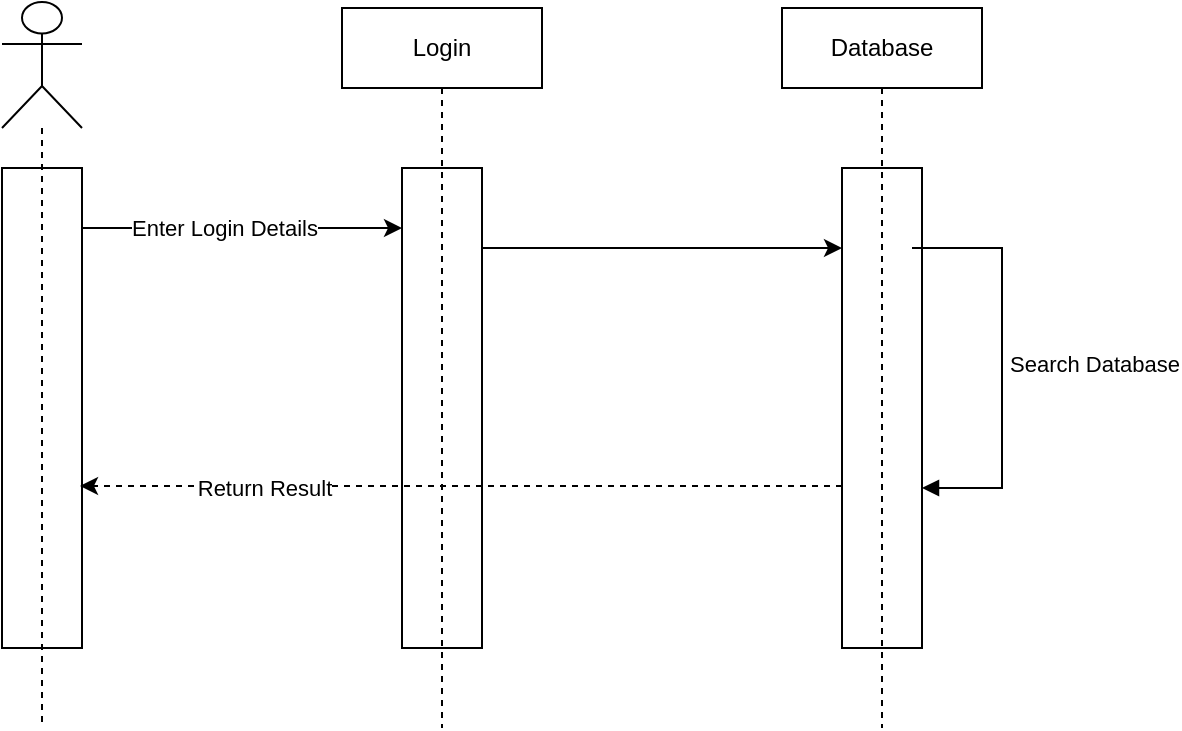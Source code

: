 <mxfile version="21.6.5" type="google">
  <diagram name="Page-1" id="gmC-6dkbiLX87cURXJiX">
    <mxGraphModel grid="1" page="1" gridSize="10" guides="1" tooltips="1" connect="1" arrows="1" fold="1" pageScale="1" pageWidth="850" pageHeight="1100" math="0" shadow="0">
      <root>
        <mxCell id="0" />
        <mxCell id="1" parent="0" />
        <mxCell id="SkODUX6JZ9Hb2z9r3oz_-1" value="" style="html=1;points=[];perimeter=orthogonalPerimeter;outlineConnect=0;targetShapes=umlLifeline;portConstraint=eastwest;newEdgeStyle={&quot;edgeStyle&quot;:&quot;elbowEdgeStyle&quot;,&quot;elbow&quot;:&quot;vertical&quot;,&quot;curved&quot;:0,&quot;rounded&quot;:0};" vertex="1" parent="1">
          <mxGeometry x="80" y="160" width="40" height="240" as="geometry" />
        </mxCell>
        <mxCell id="SkODUX6JZ9Hb2z9r3oz_-2" value="" style="shape=umlLifeline;perimeter=lifelinePerimeter;whiteSpace=wrap;html=1;container=1;dropTarget=0;collapsible=0;recursiveResize=0;outlineConnect=0;portConstraint=eastwest;newEdgeStyle={&quot;edgeStyle&quot;:&quot;elbowEdgeStyle&quot;,&quot;elbow&quot;:&quot;vertical&quot;,&quot;curved&quot;:0,&quot;rounded&quot;:0};participant=umlActor;size=63;" vertex="1" parent="1">
          <mxGeometry x="80" y="77" width="40" height="363" as="geometry" />
        </mxCell>
        <mxCell id="SkODUX6JZ9Hb2z9r3oz_-3" value="" style="html=1;points=[];perimeter=orthogonalPerimeter;outlineConnect=0;targetShapes=umlLifeline;portConstraint=eastwest;newEdgeStyle={&quot;edgeStyle&quot;:&quot;elbowEdgeStyle&quot;,&quot;elbow&quot;:&quot;vertical&quot;,&quot;curved&quot;:0,&quot;rounded&quot;:0};" vertex="1" parent="1">
          <mxGeometry x="280" y="160" width="40" height="240" as="geometry" />
        </mxCell>
        <mxCell id="SkODUX6JZ9Hb2z9r3oz_-4" value="Login" style="shape=umlLifeline;perimeter=lifelinePerimeter;whiteSpace=wrap;html=1;container=1;dropTarget=0;collapsible=0;recursiveResize=0;outlineConnect=0;portConstraint=eastwest;newEdgeStyle={&quot;edgeStyle&quot;:&quot;elbowEdgeStyle&quot;,&quot;elbow&quot;:&quot;vertical&quot;,&quot;curved&quot;:0,&quot;rounded&quot;:0};" vertex="1" parent="1">
          <mxGeometry x="250" y="80" width="100" height="360" as="geometry" />
        </mxCell>
        <mxCell id="SkODUX6JZ9Hb2z9r3oz_-5" value="Database" style="shape=umlLifeline;perimeter=lifelinePerimeter;whiteSpace=wrap;html=1;container=1;dropTarget=0;collapsible=0;recursiveResize=0;outlineConnect=0;portConstraint=eastwest;newEdgeStyle={&quot;edgeStyle&quot;:&quot;elbowEdgeStyle&quot;,&quot;elbow&quot;:&quot;vertical&quot;,&quot;curved&quot;:0,&quot;rounded&quot;:0};" vertex="1" parent="1">
          <mxGeometry x="470" y="80" width="100" height="360" as="geometry" />
        </mxCell>
        <mxCell id="SkODUX6JZ9Hb2z9r3oz_-6" value="" style="html=1;points=[];perimeter=orthogonalPerimeter;outlineConnect=0;targetShapes=umlLifeline;portConstraint=eastwest;newEdgeStyle={&quot;edgeStyle&quot;:&quot;elbowEdgeStyle&quot;,&quot;elbow&quot;:&quot;vertical&quot;,&quot;curved&quot;:0,&quot;rounded&quot;:0};fillColor=none;" vertex="1" parent="SkODUX6JZ9Hb2z9r3oz_-5">
          <mxGeometry x="30" y="80" width="40" height="240" as="geometry" />
        </mxCell>
        <mxCell id="SkODUX6JZ9Hb2z9r3oz_-7" value="Search Database" style="html=1;align=left;spacingLeft=2;endArrow=block;rounded=0;edgeStyle=orthogonalEdgeStyle;curved=0;rounded=0;" edge="1" parent="1">
          <mxGeometry relative="1" as="geometry">
            <mxPoint x="535" y="200" as="sourcePoint" />
            <Array as="points">
              <mxPoint x="580" y="200" />
              <mxPoint x="580" y="320" />
            </Array>
            <mxPoint x="540" y="320" as="targetPoint" />
          </mxGeometry>
        </mxCell>
        <mxCell id="SkODUX6JZ9Hb2z9r3oz_-8" value="" style="endArrow=classic;html=1;rounded=0;" edge="1" parent="1" source="SkODUX6JZ9Hb2z9r3oz_-1">
          <mxGeometry width="50" height="50" relative="1" as="geometry">
            <mxPoint x="400" y="240" as="sourcePoint" />
            <mxPoint x="280" y="190" as="targetPoint" />
          </mxGeometry>
        </mxCell>
        <mxCell id="SkODUX6JZ9Hb2z9r3oz_-9" value="Enter Login Details" style="edgeLabel;html=1;align=center;verticalAlign=middle;resizable=0;points=[];" connectable="0" vertex="1" parent="SkODUX6JZ9Hb2z9r3oz_-8">
          <mxGeometry x="-0.115" relative="1" as="geometry">
            <mxPoint as="offset" />
          </mxGeometry>
        </mxCell>
        <mxCell id="SkODUX6JZ9Hb2z9r3oz_-10" value="" style="endArrow=classic;html=1;rounded=0;" edge="1" parent="1" target="SkODUX6JZ9Hb2z9r3oz_-6">
          <mxGeometry width="50" height="50" relative="1" as="geometry">
            <mxPoint x="320" y="200" as="sourcePoint" />
            <mxPoint x="480" y="200" as="targetPoint" />
          </mxGeometry>
        </mxCell>
        <mxCell id="SkODUX6JZ9Hb2z9r3oz_-11" value="" style="endArrow=classic;html=1;rounded=0;entryX=0.97;entryY=0.856;entryDx=0;entryDy=0;entryPerimeter=0;dashed=1;" edge="1" parent="1" source="SkODUX6JZ9Hb2z9r3oz_-6">
          <mxGeometry width="50" height="50" relative="1" as="geometry">
            <mxPoint x="680" y="319" as="sourcePoint" />
            <mxPoint x="119" y="319" as="targetPoint" />
          </mxGeometry>
        </mxCell>
        <mxCell id="SkODUX6JZ9Hb2z9r3oz_-12" value="Return Result" style="edgeLabel;html=1;align=center;verticalAlign=middle;resizable=0;points=[];" connectable="0" vertex="1" parent="SkODUX6JZ9Hb2z9r3oz_-11">
          <mxGeometry x="-0.141" y="1" relative="1" as="geometry">
            <mxPoint x="-126" as="offset" />
          </mxGeometry>
        </mxCell>
      </root>
    </mxGraphModel>
  </diagram>
</mxfile>
